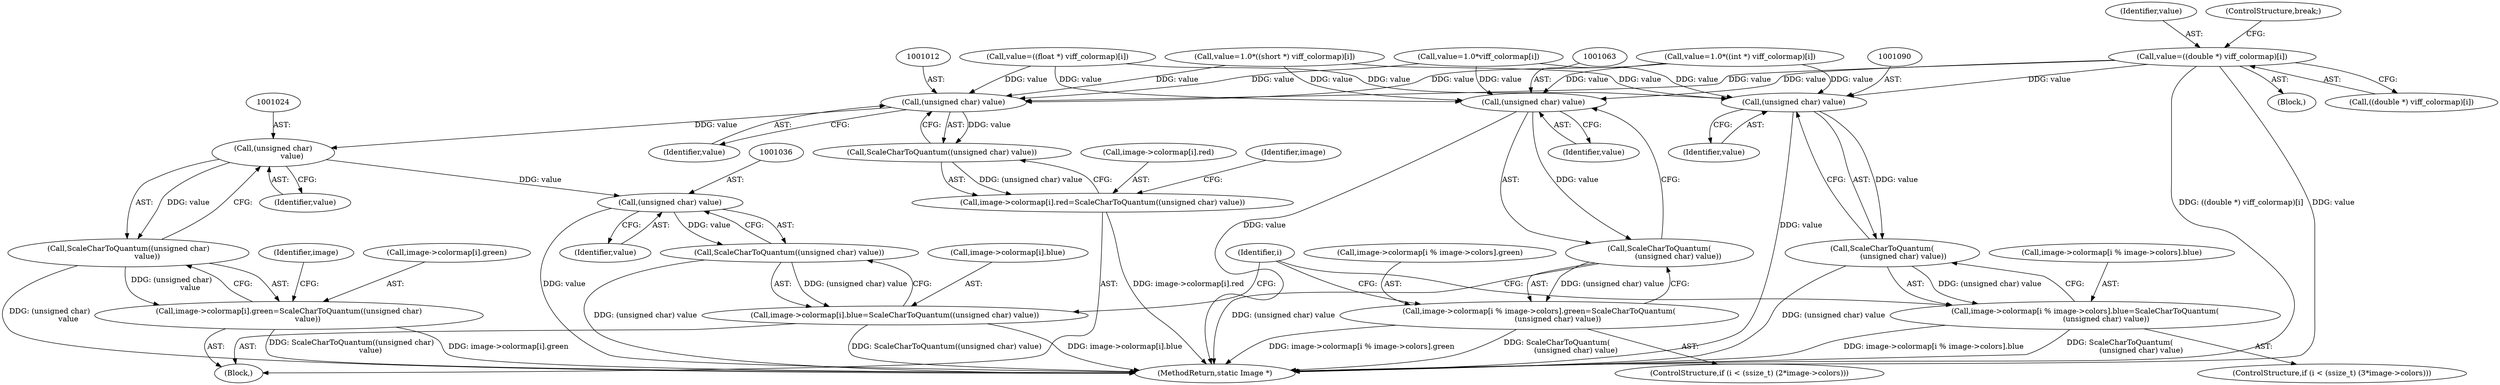 digraph "0_ImageMagick_f6e9d0d9955e85bdd7540b251cd50d598dacc5e6_70@array" {
"1000976" [label="(Call,value=((double *) viff_colormap)[i])"];
"1001011" [label="(Call,(unsigned char) value)"];
"1001010" [label="(Call,ScaleCharToQuantum((unsigned char) value))"];
"1001002" [label="(Call,image->colormap[i].red=ScaleCharToQuantum((unsigned char) value))"];
"1001023" [label="(Call,(unsigned char)\n                value)"];
"1001022" [label="(Call,ScaleCharToQuantum((unsigned char)\n                value))"];
"1001014" [label="(Call,image->colormap[i].green=ScaleCharToQuantum((unsigned char)\n                value))"];
"1001035" [label="(Call,(unsigned char) value)"];
"1001034" [label="(Call,ScaleCharToQuantum((unsigned char) value))"];
"1001026" [label="(Call,image->colormap[i].blue=ScaleCharToQuantum((unsigned char) value))"];
"1001062" [label="(Call,(unsigned char) value)"];
"1001061" [label="(Call,ScaleCharToQuantum(\n                (unsigned char) value))"];
"1001049" [label="(Call,image->colormap[i % image->colors].green=ScaleCharToQuantum(\n                (unsigned char) value))"];
"1001089" [label="(Call,(unsigned char) value)"];
"1001088" [label="(Call,ScaleCharToQuantum(\n                  (unsigned char) value))"];
"1001076" [label="(Call,image->colormap[i % image->colors].blue=ScaleCharToQuantum(\n                  (unsigned char) value))"];
"1000977" [label="(Identifier,value)"];
"1001037" [label="(Identifier,value)"];
"1000983" [label="(ControlStructure,break;)"];
"1001091" [label="(Identifier,value)"];
"1000943" [label="(Block,)"];
"1001062" [label="(Call,(unsigned char) value)"];
"1001034" [label="(Call,ScaleCharToQuantum((unsigned char) value))"];
"1001003" [label="(Call,image->colormap[i].red)"];
"1000967" [label="(Call,value=((float *) viff_colormap)[i])"];
"1000945" [label="(Call,value=1.0*((short *) viff_colormap)[i])"];
"1001050" [label="(Call,image->colormap[i % image->colors].green)"];
"1001022" [label="(Call,ScaleCharToQuantum((unsigned char)\n                value))"];
"1001064" [label="(Identifier,value)"];
"1001025" [label="(Identifier,value)"];
"1001011" [label="(Call,(unsigned char) value)"];
"1001001" [label="(Block,)"];
"1001049" [label="(Call,image->colormap[i % image->colors].green=ScaleCharToQuantum(\n                (unsigned char) value))"];
"1000935" [label="(Identifier,i)"];
"1001023" [label="(Call,(unsigned char)\n                value)"];
"1001088" [label="(Call,ScaleCharToQuantum(\n                  (unsigned char) value))"];
"1001026" [label="(Call,image->colormap[i].blue=ScaleCharToQuantum((unsigned char) value))"];
"1001039" [label="(ControlStructure,if (i < (ssize_t) (2*image->colors)))"];
"1001076" [label="(Call,image->colormap[i % image->colors].blue=ScaleCharToQuantum(\n                  (unsigned char) value))"];
"1001015" [label="(Call,image->colormap[i].green)"];
"1001066" [label="(ControlStructure,if (i < (ssize_t) (3*image->colors)))"];
"1001077" [label="(Call,image->colormap[i % image->colors].blue)"];
"1000976" [label="(Call,value=((double *) viff_colormap)[i])"];
"1001018" [label="(Identifier,image)"];
"1000956" [label="(Call,value=1.0*((int *) viff_colormap)[i])"];
"1001030" [label="(Identifier,image)"];
"1000978" [label="(Call,((double *) viff_colormap)[i])"];
"1001010" [label="(Call,ScaleCharToQuantum((unsigned char) value))"];
"1001089" [label="(Call,(unsigned char) value)"];
"1001002" [label="(Call,image->colormap[i].red=ScaleCharToQuantum((unsigned char) value))"];
"1001035" [label="(Call,(unsigned char) value)"];
"1000985" [label="(Call,value=1.0*viff_colormap[i])"];
"1001027" [label="(Call,image->colormap[i].blue)"];
"1002234" [label="(MethodReturn,static Image *)"];
"1001014" [label="(Call,image->colormap[i].green=ScaleCharToQuantum((unsigned char)\n                value))"];
"1001061" [label="(Call,ScaleCharToQuantum(\n                (unsigned char) value))"];
"1001013" [label="(Identifier,value)"];
"1000976" -> "1000943"  [label="AST: "];
"1000976" -> "1000978"  [label="CFG: "];
"1000977" -> "1000976"  [label="AST: "];
"1000978" -> "1000976"  [label="AST: "];
"1000983" -> "1000976"  [label="CFG: "];
"1000976" -> "1002234"  [label="DDG: value"];
"1000976" -> "1002234"  [label="DDG: ((double *) viff_colormap)[i]"];
"1000976" -> "1001011"  [label="DDG: value"];
"1000976" -> "1001062"  [label="DDG: value"];
"1000976" -> "1001089"  [label="DDG: value"];
"1001011" -> "1001010"  [label="AST: "];
"1001011" -> "1001013"  [label="CFG: "];
"1001012" -> "1001011"  [label="AST: "];
"1001013" -> "1001011"  [label="AST: "];
"1001010" -> "1001011"  [label="CFG: "];
"1001011" -> "1001010"  [label="DDG: value"];
"1000945" -> "1001011"  [label="DDG: value"];
"1000956" -> "1001011"  [label="DDG: value"];
"1000985" -> "1001011"  [label="DDG: value"];
"1000967" -> "1001011"  [label="DDG: value"];
"1001011" -> "1001023"  [label="DDG: value"];
"1001010" -> "1001002"  [label="AST: "];
"1001002" -> "1001010"  [label="CFG: "];
"1001010" -> "1001002"  [label="DDG: (unsigned char) value"];
"1001002" -> "1001001"  [label="AST: "];
"1001003" -> "1001002"  [label="AST: "];
"1001018" -> "1001002"  [label="CFG: "];
"1001002" -> "1002234"  [label="DDG: image->colormap[i].red"];
"1001023" -> "1001022"  [label="AST: "];
"1001023" -> "1001025"  [label="CFG: "];
"1001024" -> "1001023"  [label="AST: "];
"1001025" -> "1001023"  [label="AST: "];
"1001022" -> "1001023"  [label="CFG: "];
"1001023" -> "1001022"  [label="DDG: value"];
"1001023" -> "1001035"  [label="DDG: value"];
"1001022" -> "1001014"  [label="AST: "];
"1001014" -> "1001022"  [label="CFG: "];
"1001022" -> "1002234"  [label="DDG: (unsigned char)\n                value"];
"1001022" -> "1001014"  [label="DDG: (unsigned char)\n                value"];
"1001014" -> "1001001"  [label="AST: "];
"1001015" -> "1001014"  [label="AST: "];
"1001030" -> "1001014"  [label="CFG: "];
"1001014" -> "1002234"  [label="DDG: image->colormap[i].green"];
"1001014" -> "1002234"  [label="DDG: ScaleCharToQuantum((unsigned char)\n                value)"];
"1001035" -> "1001034"  [label="AST: "];
"1001035" -> "1001037"  [label="CFG: "];
"1001036" -> "1001035"  [label="AST: "];
"1001037" -> "1001035"  [label="AST: "];
"1001034" -> "1001035"  [label="CFG: "];
"1001035" -> "1002234"  [label="DDG: value"];
"1001035" -> "1001034"  [label="DDG: value"];
"1001034" -> "1001026"  [label="AST: "];
"1001026" -> "1001034"  [label="CFG: "];
"1001034" -> "1002234"  [label="DDG: (unsigned char) value"];
"1001034" -> "1001026"  [label="DDG: (unsigned char) value"];
"1001026" -> "1001001"  [label="AST: "];
"1001027" -> "1001026"  [label="AST: "];
"1000935" -> "1001026"  [label="CFG: "];
"1001026" -> "1002234"  [label="DDG: image->colormap[i].blue"];
"1001026" -> "1002234"  [label="DDG: ScaleCharToQuantum((unsigned char) value)"];
"1001062" -> "1001061"  [label="AST: "];
"1001062" -> "1001064"  [label="CFG: "];
"1001063" -> "1001062"  [label="AST: "];
"1001064" -> "1001062"  [label="AST: "];
"1001061" -> "1001062"  [label="CFG: "];
"1001062" -> "1002234"  [label="DDG: value"];
"1001062" -> "1001061"  [label="DDG: value"];
"1000945" -> "1001062"  [label="DDG: value"];
"1000956" -> "1001062"  [label="DDG: value"];
"1000985" -> "1001062"  [label="DDG: value"];
"1000967" -> "1001062"  [label="DDG: value"];
"1001061" -> "1001049"  [label="AST: "];
"1001049" -> "1001061"  [label="CFG: "];
"1001061" -> "1002234"  [label="DDG: (unsigned char) value"];
"1001061" -> "1001049"  [label="DDG: (unsigned char) value"];
"1001049" -> "1001039"  [label="AST: "];
"1001050" -> "1001049"  [label="AST: "];
"1000935" -> "1001049"  [label="CFG: "];
"1001049" -> "1002234"  [label="DDG: ScaleCharToQuantum(\n                (unsigned char) value)"];
"1001049" -> "1002234"  [label="DDG: image->colormap[i % image->colors].green"];
"1001089" -> "1001088"  [label="AST: "];
"1001089" -> "1001091"  [label="CFG: "];
"1001090" -> "1001089"  [label="AST: "];
"1001091" -> "1001089"  [label="AST: "];
"1001088" -> "1001089"  [label="CFG: "];
"1001089" -> "1002234"  [label="DDG: value"];
"1001089" -> "1001088"  [label="DDG: value"];
"1000945" -> "1001089"  [label="DDG: value"];
"1000956" -> "1001089"  [label="DDG: value"];
"1000985" -> "1001089"  [label="DDG: value"];
"1000967" -> "1001089"  [label="DDG: value"];
"1001088" -> "1001076"  [label="AST: "];
"1001076" -> "1001088"  [label="CFG: "];
"1001088" -> "1002234"  [label="DDG: (unsigned char) value"];
"1001088" -> "1001076"  [label="DDG: (unsigned char) value"];
"1001076" -> "1001066"  [label="AST: "];
"1001077" -> "1001076"  [label="AST: "];
"1000935" -> "1001076"  [label="CFG: "];
"1001076" -> "1002234"  [label="DDG: ScaleCharToQuantum(\n                  (unsigned char) value)"];
"1001076" -> "1002234"  [label="DDG: image->colormap[i % image->colors].blue"];
}
